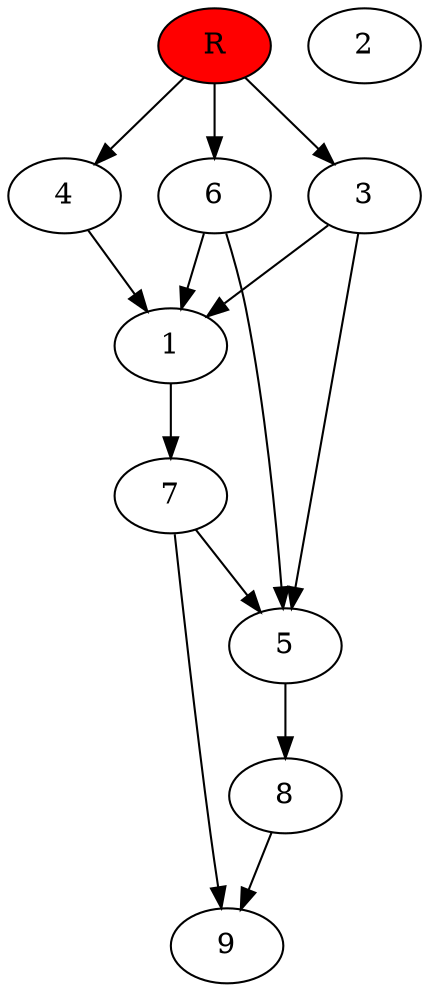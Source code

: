 digraph prb879 {
	1
	2
	3
	4
	5
	6
	7
	8
	R [fillcolor="#ff0000" style=filled]
	1 -> 7
	3 -> 1
	3 -> 5
	4 -> 1
	5 -> 8
	6 -> 1
	6 -> 5
	7 -> 5
	7 -> 9
	8 -> 9
	R -> 3
	R -> 4
	R -> 6
}
